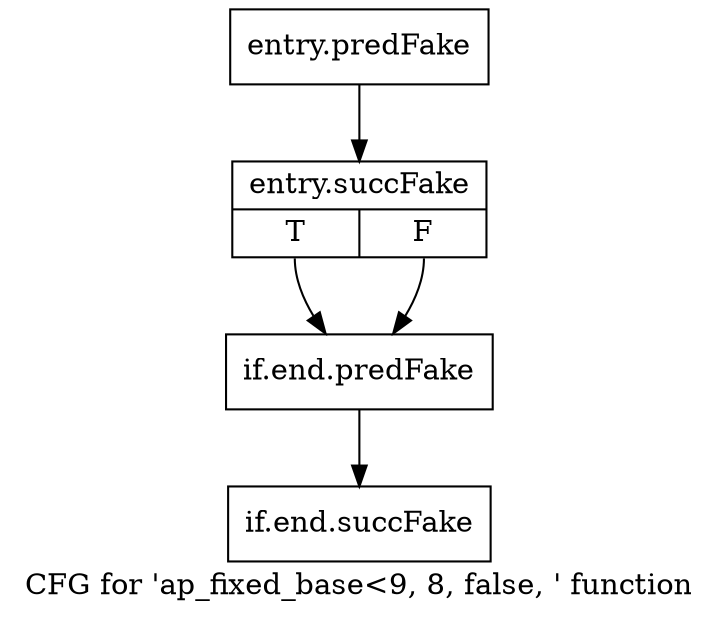 digraph "CFG for 'ap_fixed_base\<9, 8, false, ' function" {
	label="CFG for 'ap_fixed_base\<9, 8, false, ' function";

	Node0x3b702a0 [shape=record,filename="",linenumber="",label="{entry.predFake}"];
	Node0x3b702a0 -> Node0x3e829f0[ callList="" memoryops="" filename="/tools/Xilinx/Vitis_HLS/2022.1/include/ap_fixed_base.h" execusionnum="0"];
	Node0x3e829f0 [shape=record,filename="/tools/Xilinx/Vitis_HLS/2022.1/include/ap_fixed_base.h",linenumber="1046",label="{entry.succFake|{<s0>T|<s1>F}}"];
	Node0x3e829f0:s0 -> Node0x3b70c80[ callList="" memoryops="" filename="/tools/Xilinx/Vitis_HLS/2022.1/include/ap_fixed_base.h" execusionnum="0"];
	Node0x3e829f0:s1 -> Node0x3b70c80[ callList="" memoryops="" filename="" execusionnum="0"];
	Node0x3b70c80 [shape=record,filename="/tools/Xilinx/Vitis_HLS/2022.1/include/ap_fixed_base.h",linenumber="1056",label="{if.end.predFake}"];
	Node0x3b70c80 -> Node0x3e82bb0[ callList="" memoryops="" filename="/tools/Xilinx/Vitis_HLS/2022.1/include/ap_fixed_base.h" execusionnum="0"];
	Node0x3e82bb0 [shape=record,filename="/tools/Xilinx/Vitis_HLS/2022.1/include/ap_fixed_base.h",linenumber="1056",label="{if.end.succFake}"];
}
